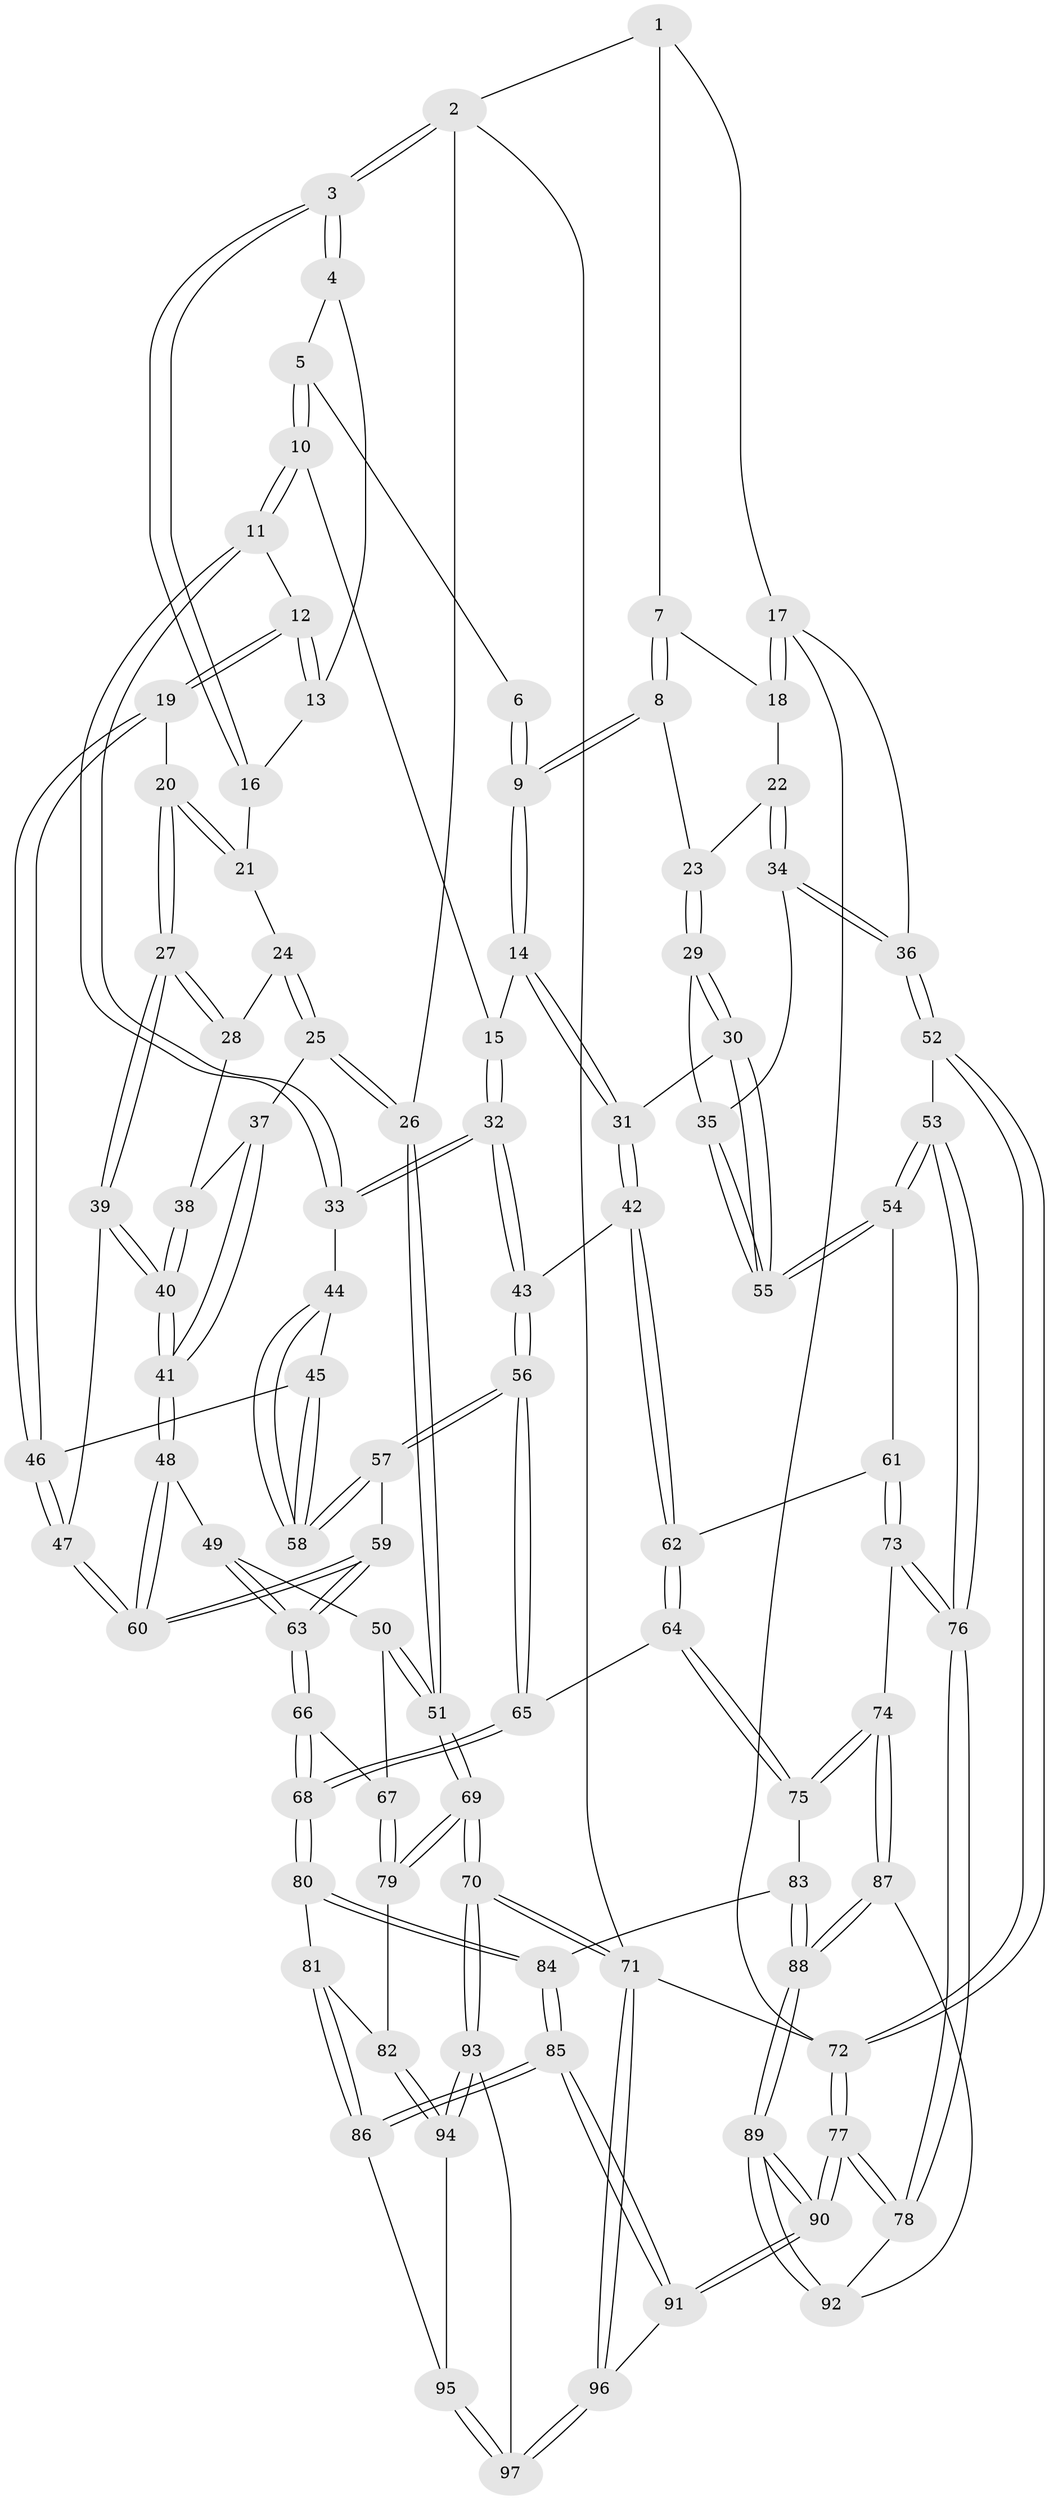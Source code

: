 // Generated by graph-tools (version 1.1) at 2025/51/03/09/25 03:51:08]
// undirected, 97 vertices, 239 edges
graph export_dot {
graph [start="1"]
  node [color=gray90,style=filled];
  1 [pos="+0.8374650211109789+0"];
  2 [pos="+0+0"];
  3 [pos="+0+0"];
  4 [pos="+0.30681240371928725+0"];
  5 [pos="+0.3108250266008404+0"];
  6 [pos="+0.5645730340521536+0"];
  7 [pos="+0.8277632662229244+0"];
  8 [pos="+0.6354148162289035+0.12160679195229974"];
  9 [pos="+0.5577709115685712+0.13102693046097733"];
  10 [pos="+0.3284387877208985+0.06757790525432059"];
  11 [pos="+0.30318475827648794+0.11046772983398691"];
  12 [pos="+0.29402564446556334+0.11637782363799697"];
  13 [pos="+0.12757978640730505+0.04514593324965014"];
  14 [pos="+0.5528824464227474+0.13562304954457444"];
  15 [pos="+0.48852150336037753+0.1281377504315165"];
  16 [pos="+0.09406596599456196+0.07370063465531942"];
  17 [pos="+1+0.25467844396233846"];
  18 [pos="+0.848813527136852+0"];
  19 [pos="+0.2601345899569121+0.1423667093511224"];
  20 [pos="+0.20019329074918132+0.15172731562926625"];
  21 [pos="+0.0949612963297686+0.09915824338657543"];
  22 [pos="+0.8197241894744034+0.12099814316260868"];
  23 [pos="+0.6997793984434982+0.15278339894566"];
  24 [pos="+0.09339119342320004+0.10053344398233369"];
  25 [pos="+0+0.16212075124622763"];
  26 [pos="+0+0.15829299558274912"];
  27 [pos="+0.12843238464531145+0.2228816424277804"];
  28 [pos="+0.07866399471939692+0.2026096726996658"];
  29 [pos="+0.701318119107699+0.25930543707180626"];
  30 [pos="+0.6742931086529712+0.289860995894971"];
  31 [pos="+0.5651500370883308+0.2987347702210174"];
  32 [pos="+0.41120587075210935+0.2705769765154384"];
  33 [pos="+0.3739122715834064+0.25226674761852796"];
  34 [pos="+0.8525294898252105+0.20035536145495925"];
  35 [pos="+0.8087204238917033+0.2476508437574806"];
  36 [pos="+1+0.3170631430584918"];
  37 [pos="+0.04341471669275599+0.20599920939671187"];
  38 [pos="+0.06893466619657679+0.2044469950611941"];
  39 [pos="+0.13242608989905352+0.2729298841529476"];
  40 [pos="+0.07197066977796662+0.32313183340727475"];
  41 [pos="+0.050696027473415305+0.3438912443547906"];
  42 [pos="+0.5349891831855854+0.33913309449291895"];
  43 [pos="+0.46639216396527816+0.3266914762057477"];
  44 [pos="+0.36389790715841414+0.2616908046092782"];
  45 [pos="+0.24449867703592068+0.2708710880693523"];
  46 [pos="+0.24118961532899824+0.2670795182387247"];
  47 [pos="+0.18250280977437108+0.2951840110658846"];
  48 [pos="+0.04998069553808263+0.3449364365175687"];
  49 [pos="+0.02186004539257904+0.3601744960792653"];
  50 [pos="+0+0.36899679774219224"];
  51 [pos="+0+0.36417846994520764"];
  52 [pos="+1+0.41875537952071634"];
  53 [pos="+0.8670070834129866+0.4851705673511259"];
  54 [pos="+0.8048654697150045+0.4610782993342978"];
  55 [pos="+0.7988023314005958+0.4444830638727365"];
  56 [pos="+0.3210605998608808+0.42138335714434194"];
  57 [pos="+0.29633348024099293+0.4051142079972092"];
  58 [pos="+0.2944261124718364+0.343241029870335"];
  59 [pos="+0.20628643699325963+0.4163602004417131"];
  60 [pos="+0.1892785820063292+0.39480864967330015"];
  61 [pos="+0.6820255776730378+0.4972441862135566"];
  62 [pos="+0.5554888603851632+0.4376266628178988"];
  63 [pos="+0.14710378570521426+0.5093998615708734"];
  64 [pos="+0.4343117879513281+0.566277671585091"];
  65 [pos="+0.3794582537077025+0.5629289419453738"];
  66 [pos="+0.1378108159393233+0.5566799109836221"];
  67 [pos="+0.10925142593620056+0.5681722677966984"];
  68 [pos="+0.28458675039710496+0.6372137027374649"];
  69 [pos="+0+0.5940097951639638"];
  70 [pos="+0+1"];
  71 [pos="+0+1"];
  72 [pos="+1+1"];
  73 [pos="+0.6253123219757662+0.6977481532626568"];
  74 [pos="+0.5851392122931126+0.7159700796316726"];
  75 [pos="+0.5485118056913413+0.6994308560541097"];
  76 [pos="+0.8272008195637095+0.7377694409664488"];
  77 [pos="+1+1"];
  78 [pos="+0.931065276818839+0.888594619537529"];
  79 [pos="+0.10711378975834529+0.5695556726019875"];
  80 [pos="+0.27907814454038493+0.6907827476733573"];
  81 [pos="+0.24541803095423662+0.7314647932476334"];
  82 [pos="+0.07134811340764934+0.7805041081101056"];
  83 [pos="+0.3973266430661002+0.7808117158525464"];
  84 [pos="+0.38074803026017845+0.7786766750047911"];
  85 [pos="+0.3156851811495089+0.9145785133908583"];
  86 [pos="+0.25357660362206835+0.8572742981262335"];
  87 [pos="+0.5831181750136294+0.7558572438106379"];
  88 [pos="+0.5215701369432495+0.986736690810545"];
  89 [pos="+0.5188758261446325+1"];
  90 [pos="+0.5177639265650319+1"];
  91 [pos="+0.39302940035824796+1"];
  92 [pos="+0.6845724850216127+0.8497762696829229"];
  93 [pos="+0+0.9253834188256848"];
  94 [pos="+0.03379414561380181+0.8156793642648901"];
  95 [pos="+0.18955888557638964+0.8786079653668066"];
  96 [pos="+0.32729222640995953+1"];
  97 [pos="+0.18380536629096395+0.9456500511328659"];
  1 -- 2;
  1 -- 7;
  1 -- 17;
  2 -- 3;
  2 -- 3;
  2 -- 26;
  2 -- 71;
  3 -- 4;
  3 -- 4;
  3 -- 16;
  3 -- 16;
  4 -- 5;
  4 -- 13;
  5 -- 6;
  5 -- 10;
  5 -- 10;
  6 -- 9;
  6 -- 9;
  7 -- 8;
  7 -- 8;
  7 -- 18;
  8 -- 9;
  8 -- 9;
  8 -- 23;
  9 -- 14;
  9 -- 14;
  10 -- 11;
  10 -- 11;
  10 -- 15;
  11 -- 12;
  11 -- 33;
  11 -- 33;
  12 -- 13;
  12 -- 13;
  12 -- 19;
  12 -- 19;
  13 -- 16;
  14 -- 15;
  14 -- 31;
  14 -- 31;
  15 -- 32;
  15 -- 32;
  16 -- 21;
  17 -- 18;
  17 -- 18;
  17 -- 36;
  17 -- 72;
  18 -- 22;
  19 -- 20;
  19 -- 46;
  19 -- 46;
  20 -- 21;
  20 -- 21;
  20 -- 27;
  20 -- 27;
  21 -- 24;
  22 -- 23;
  22 -- 34;
  22 -- 34;
  23 -- 29;
  23 -- 29;
  24 -- 25;
  24 -- 25;
  24 -- 28;
  25 -- 26;
  25 -- 26;
  25 -- 37;
  26 -- 51;
  26 -- 51;
  27 -- 28;
  27 -- 28;
  27 -- 39;
  27 -- 39;
  28 -- 38;
  29 -- 30;
  29 -- 30;
  29 -- 35;
  30 -- 31;
  30 -- 55;
  30 -- 55;
  31 -- 42;
  31 -- 42;
  32 -- 33;
  32 -- 33;
  32 -- 43;
  32 -- 43;
  33 -- 44;
  34 -- 35;
  34 -- 36;
  34 -- 36;
  35 -- 55;
  35 -- 55;
  36 -- 52;
  36 -- 52;
  37 -- 38;
  37 -- 41;
  37 -- 41;
  38 -- 40;
  38 -- 40;
  39 -- 40;
  39 -- 40;
  39 -- 47;
  40 -- 41;
  40 -- 41;
  41 -- 48;
  41 -- 48;
  42 -- 43;
  42 -- 62;
  42 -- 62;
  43 -- 56;
  43 -- 56;
  44 -- 45;
  44 -- 58;
  44 -- 58;
  45 -- 46;
  45 -- 58;
  45 -- 58;
  46 -- 47;
  46 -- 47;
  47 -- 60;
  47 -- 60;
  48 -- 49;
  48 -- 60;
  48 -- 60;
  49 -- 50;
  49 -- 63;
  49 -- 63;
  50 -- 51;
  50 -- 51;
  50 -- 67;
  51 -- 69;
  51 -- 69;
  52 -- 53;
  52 -- 72;
  52 -- 72;
  53 -- 54;
  53 -- 54;
  53 -- 76;
  53 -- 76;
  54 -- 55;
  54 -- 55;
  54 -- 61;
  56 -- 57;
  56 -- 57;
  56 -- 65;
  56 -- 65;
  57 -- 58;
  57 -- 58;
  57 -- 59;
  59 -- 60;
  59 -- 60;
  59 -- 63;
  59 -- 63;
  61 -- 62;
  61 -- 73;
  61 -- 73;
  62 -- 64;
  62 -- 64;
  63 -- 66;
  63 -- 66;
  64 -- 65;
  64 -- 75;
  64 -- 75;
  65 -- 68;
  65 -- 68;
  66 -- 67;
  66 -- 68;
  66 -- 68;
  67 -- 79;
  67 -- 79;
  68 -- 80;
  68 -- 80;
  69 -- 70;
  69 -- 70;
  69 -- 79;
  69 -- 79;
  70 -- 71;
  70 -- 71;
  70 -- 93;
  70 -- 93;
  71 -- 96;
  71 -- 96;
  71 -- 72;
  72 -- 77;
  72 -- 77;
  73 -- 74;
  73 -- 76;
  73 -- 76;
  74 -- 75;
  74 -- 75;
  74 -- 87;
  74 -- 87;
  75 -- 83;
  76 -- 78;
  76 -- 78;
  77 -- 78;
  77 -- 78;
  77 -- 90;
  77 -- 90;
  78 -- 92;
  79 -- 82;
  80 -- 81;
  80 -- 84;
  80 -- 84;
  81 -- 82;
  81 -- 86;
  81 -- 86;
  82 -- 94;
  82 -- 94;
  83 -- 84;
  83 -- 88;
  83 -- 88;
  84 -- 85;
  84 -- 85;
  85 -- 86;
  85 -- 86;
  85 -- 91;
  85 -- 91;
  86 -- 95;
  87 -- 88;
  87 -- 88;
  87 -- 92;
  88 -- 89;
  88 -- 89;
  89 -- 90;
  89 -- 90;
  89 -- 92;
  89 -- 92;
  90 -- 91;
  90 -- 91;
  91 -- 96;
  93 -- 94;
  93 -- 94;
  93 -- 97;
  94 -- 95;
  95 -- 97;
  95 -- 97;
  96 -- 97;
  96 -- 97;
}
